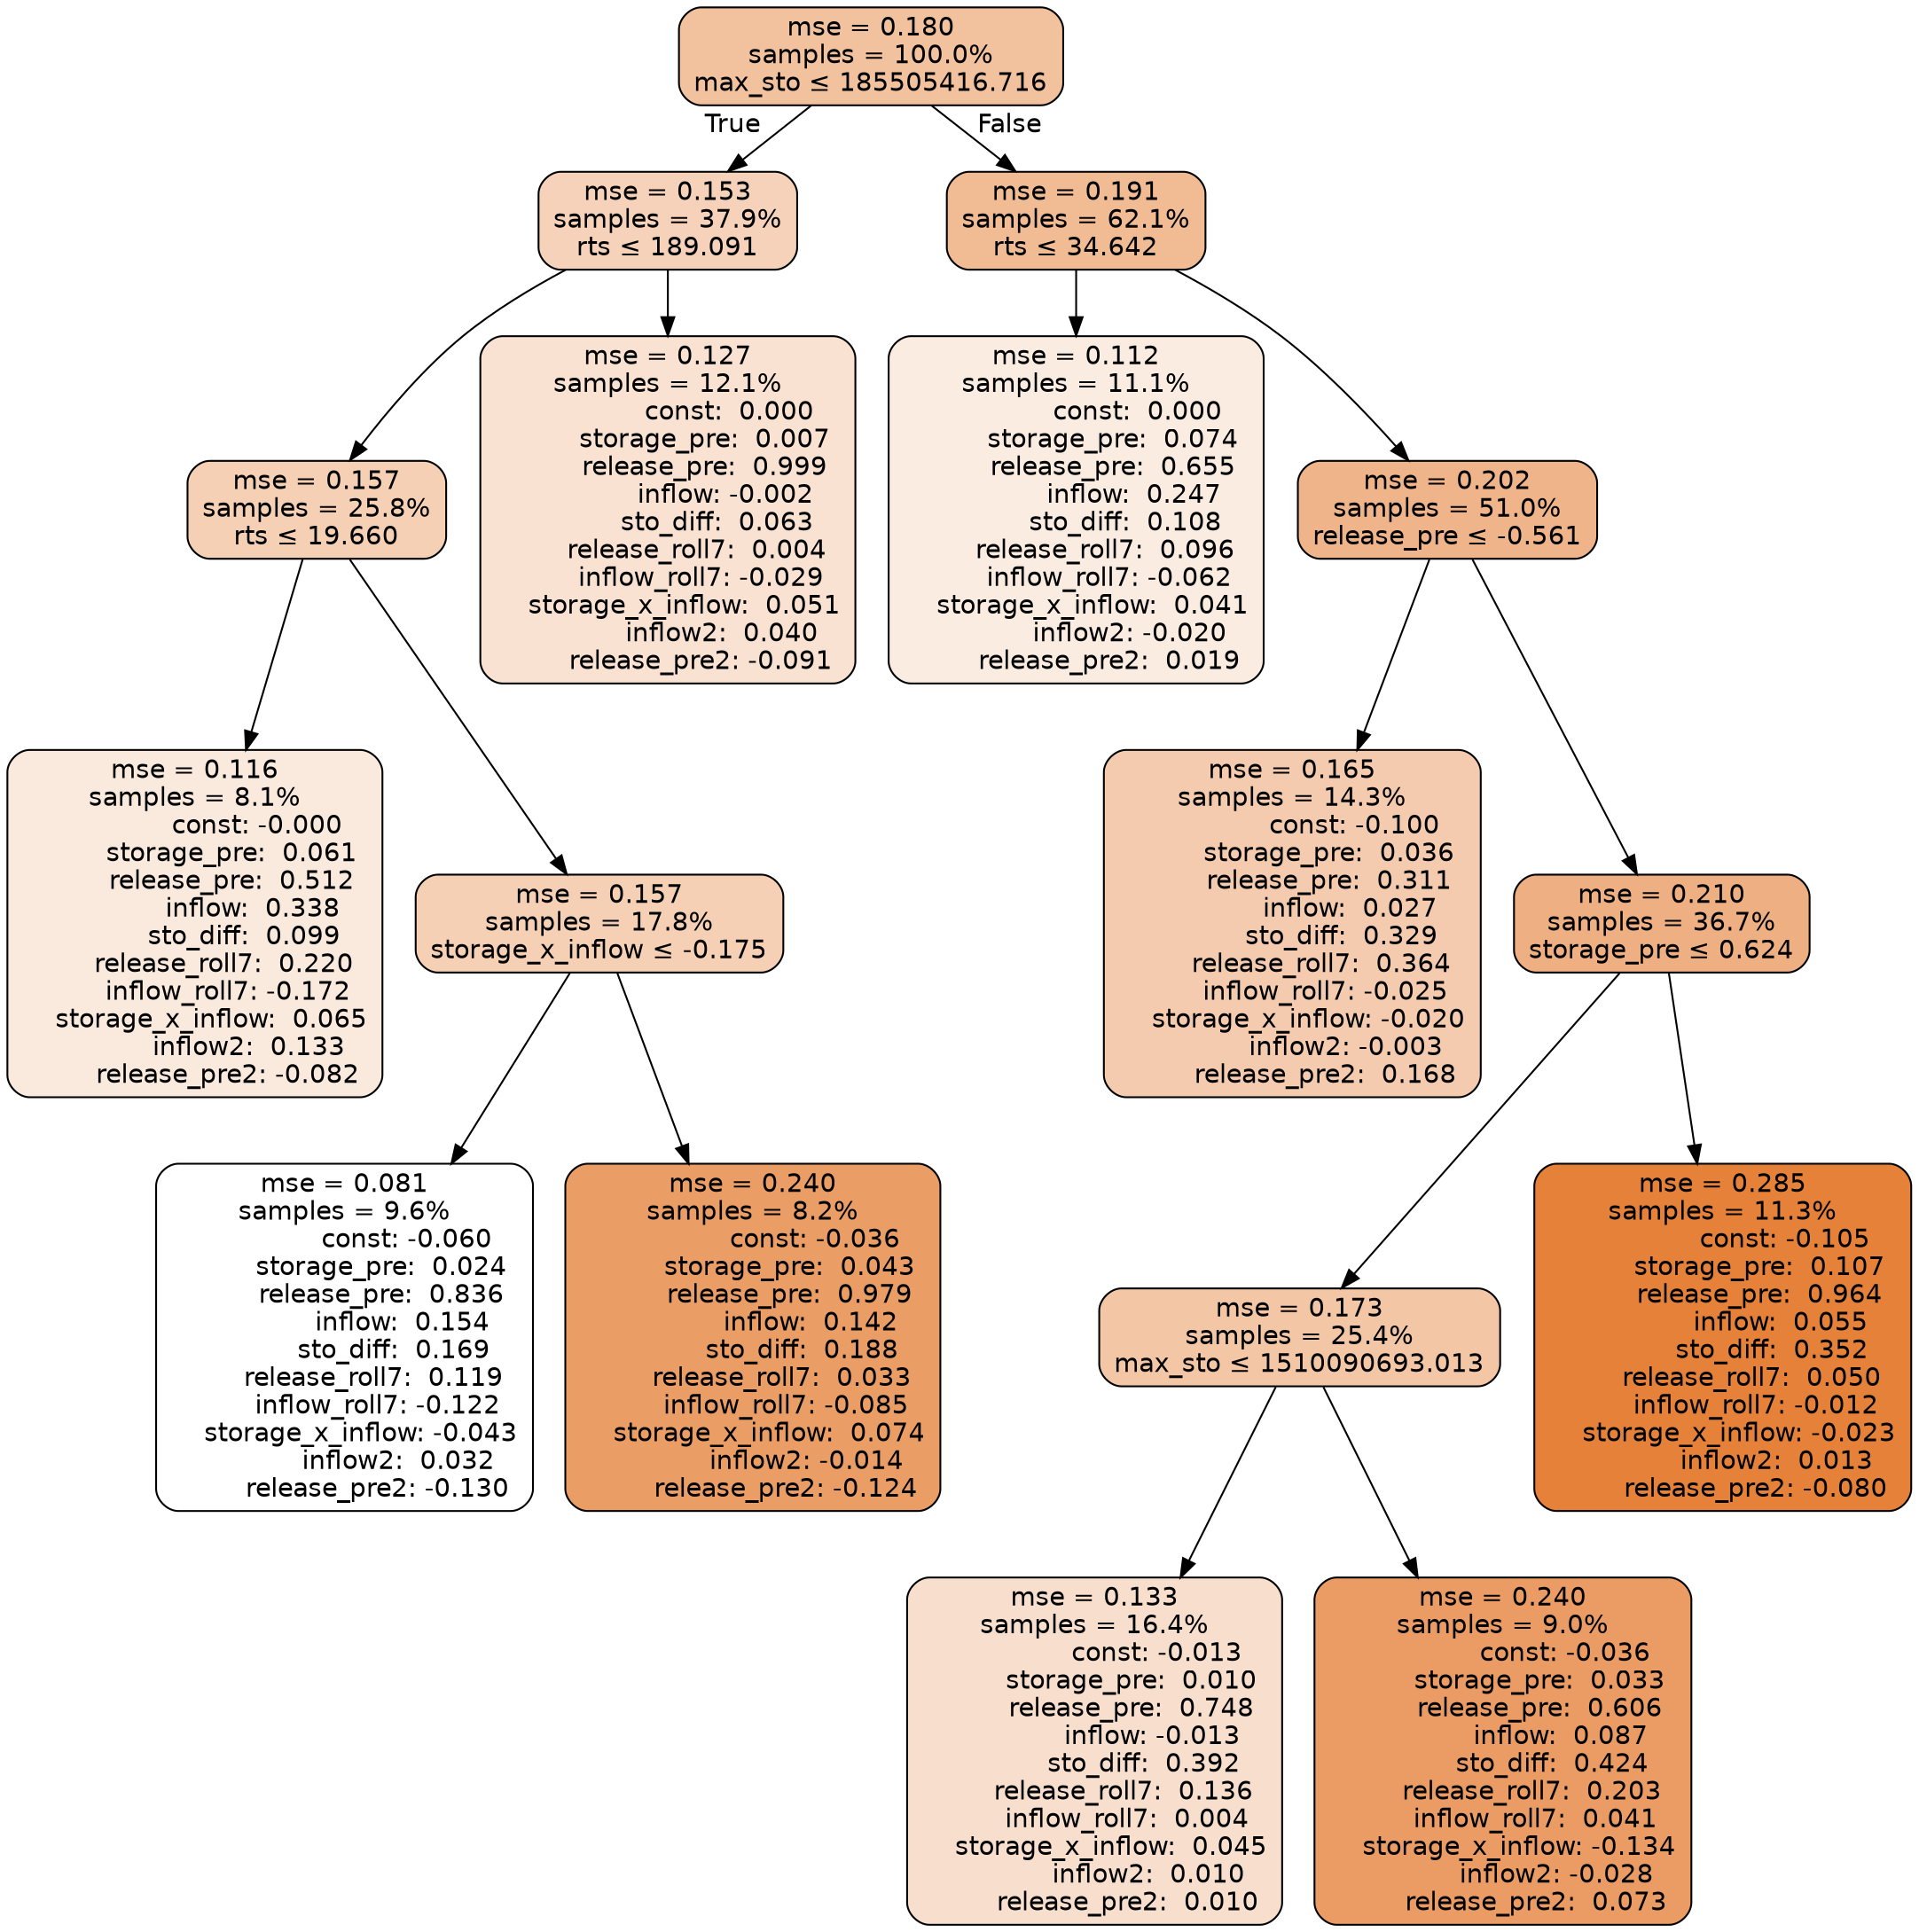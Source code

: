 digraph tree {
bgcolor="transparent"
node [shape=rectangle, style="filled, rounded", color="black", fontname=helvetica] ;
edge [fontname=helvetica] ;
	"0" [label="mse = 0.180
samples = 100.0%
max_sto &le; 185505416.716", fillcolor="#f2c29f"]
	"1" [label="mse = 0.153
samples = 37.9%
rts &le; 189.091", fillcolor="#f5d2b9"]
	"2" [label="mse = 0.157
samples = 25.8%
rts &le; 19.660", fillcolor="#f5d0b5"]
	"3" [label="mse = 0.116
samples = 8.1%
               const: -0.000
         storage_pre:  0.061
         release_pre:  0.512
              inflow:  0.338
            sto_diff:  0.099
       release_roll7:  0.220
        inflow_roll7: -0.172
    storage_x_inflow:  0.065
             inflow2:  0.133
        release_pre2: -0.082", fillcolor="#fae9dd"]
	"4" [label="mse = 0.157
samples = 17.8%
storage_x_inflow &le; -0.175", fillcolor="#f5d0b5"]
	"5" [label="mse = 0.081
samples = 9.6%
               const: -0.060
         storage_pre:  0.024
         release_pre:  0.836
              inflow:  0.154
            sto_diff:  0.169
       release_roll7:  0.119
        inflow_roll7: -0.122
    storage_x_inflow: -0.043
             inflow2:  0.032
        release_pre2: -0.130", fillcolor="#ffffff"]
	"6" [label="mse = 0.240
samples = 8.2%
               const: -0.036
         storage_pre:  0.043
         release_pre:  0.979
              inflow:  0.142
            sto_diff:  0.188
       release_roll7:  0.033
        inflow_roll7: -0.085
    storage_x_inflow:  0.074
             inflow2: -0.014
        release_pre2: -0.124", fillcolor="#ea9d65"]
	"7" [label="mse = 0.127
samples = 12.1%
               const:  0.000
         storage_pre:  0.007
         release_pre:  0.999
              inflow: -0.002
            sto_diff:  0.063
       release_roll7:  0.004
        inflow_roll7: -0.029
    storage_x_inflow:  0.051
             inflow2:  0.040
        release_pre2: -0.091", fillcolor="#f9e2d2"]
	"8" [label="mse = 0.191
samples = 62.1%
rts &le; 34.642", fillcolor="#f1bb94"]
	"9" [label="mse = 0.112
samples = 11.1%
               const:  0.000
         storage_pre:  0.074
         release_pre:  0.655
              inflow:  0.247
            sto_diff:  0.108
       release_roll7:  0.096
        inflow_roll7: -0.062
    storage_x_inflow:  0.041
             inflow2: -0.020
        release_pre2:  0.019", fillcolor="#fbece1"]
	"10" [label="mse = 0.202
samples = 51.0%
release_pre &le; -0.561", fillcolor="#efb48a"]
	"11" [label="mse = 0.165
samples = 14.3%
               const: -0.100
         storage_pre:  0.036
         release_pre:  0.311
              inflow:  0.027
            sto_diff:  0.329
       release_roll7:  0.364
        inflow_roll7: -0.025
    storage_x_inflow: -0.020
             inflow2: -0.003
        release_pre2:  0.168", fillcolor="#f4cbae"]
	"12" [label="mse = 0.210
samples = 36.7%
storage_pre &le; 0.624", fillcolor="#eeaf82"]
	"13" [label="mse = 0.173
samples = 25.4%
max_sto &le; 1510090693.013", fillcolor="#f3c6a6"]
	"14" [label="mse = 0.133
samples = 16.4%
               const: -0.013
         storage_pre:  0.010
         release_pre:  0.748
              inflow: -0.013
            sto_diff:  0.392
       release_roll7:  0.136
        inflow_roll7:  0.004
    storage_x_inflow:  0.045
             inflow2:  0.010
        release_pre2:  0.010", fillcolor="#f8dfcd"]
	"15" [label="mse = 0.240
samples = 9.0%
               const: -0.036
         storage_pre:  0.033
         release_pre:  0.606
              inflow:  0.087
            sto_diff:  0.424
       release_roll7:  0.203
        inflow_roll7:  0.041
    storage_x_inflow: -0.134
             inflow2: -0.028
        release_pre2:  0.073", fillcolor="#ea9c64"]
	"16" [label="mse = 0.285
samples = 11.3%
               const: -0.105
         storage_pre:  0.107
         release_pre:  0.964
              inflow:  0.055
            sto_diff:  0.352
       release_roll7:  0.050
        inflow_roll7: -0.012
    storage_x_inflow: -0.023
             inflow2:  0.013
        release_pre2: -0.080", fillcolor="#e58139"]

	"0" -> "1" [labeldistance=2.5, labelangle=45, headlabel="True"]
	"1" -> "2"
	"2" -> "3"
	"2" -> "4"
	"4" -> "5"
	"4" -> "6"
	"1" -> "7"
	"0" -> "8" [labeldistance=2.5, labelangle=-45, headlabel="False"]
	"8" -> "9"
	"8" -> "10"
	"10" -> "11"
	"10" -> "12"
	"12" -> "13"
	"13" -> "14"
	"13" -> "15"
	"12" -> "16"
}
